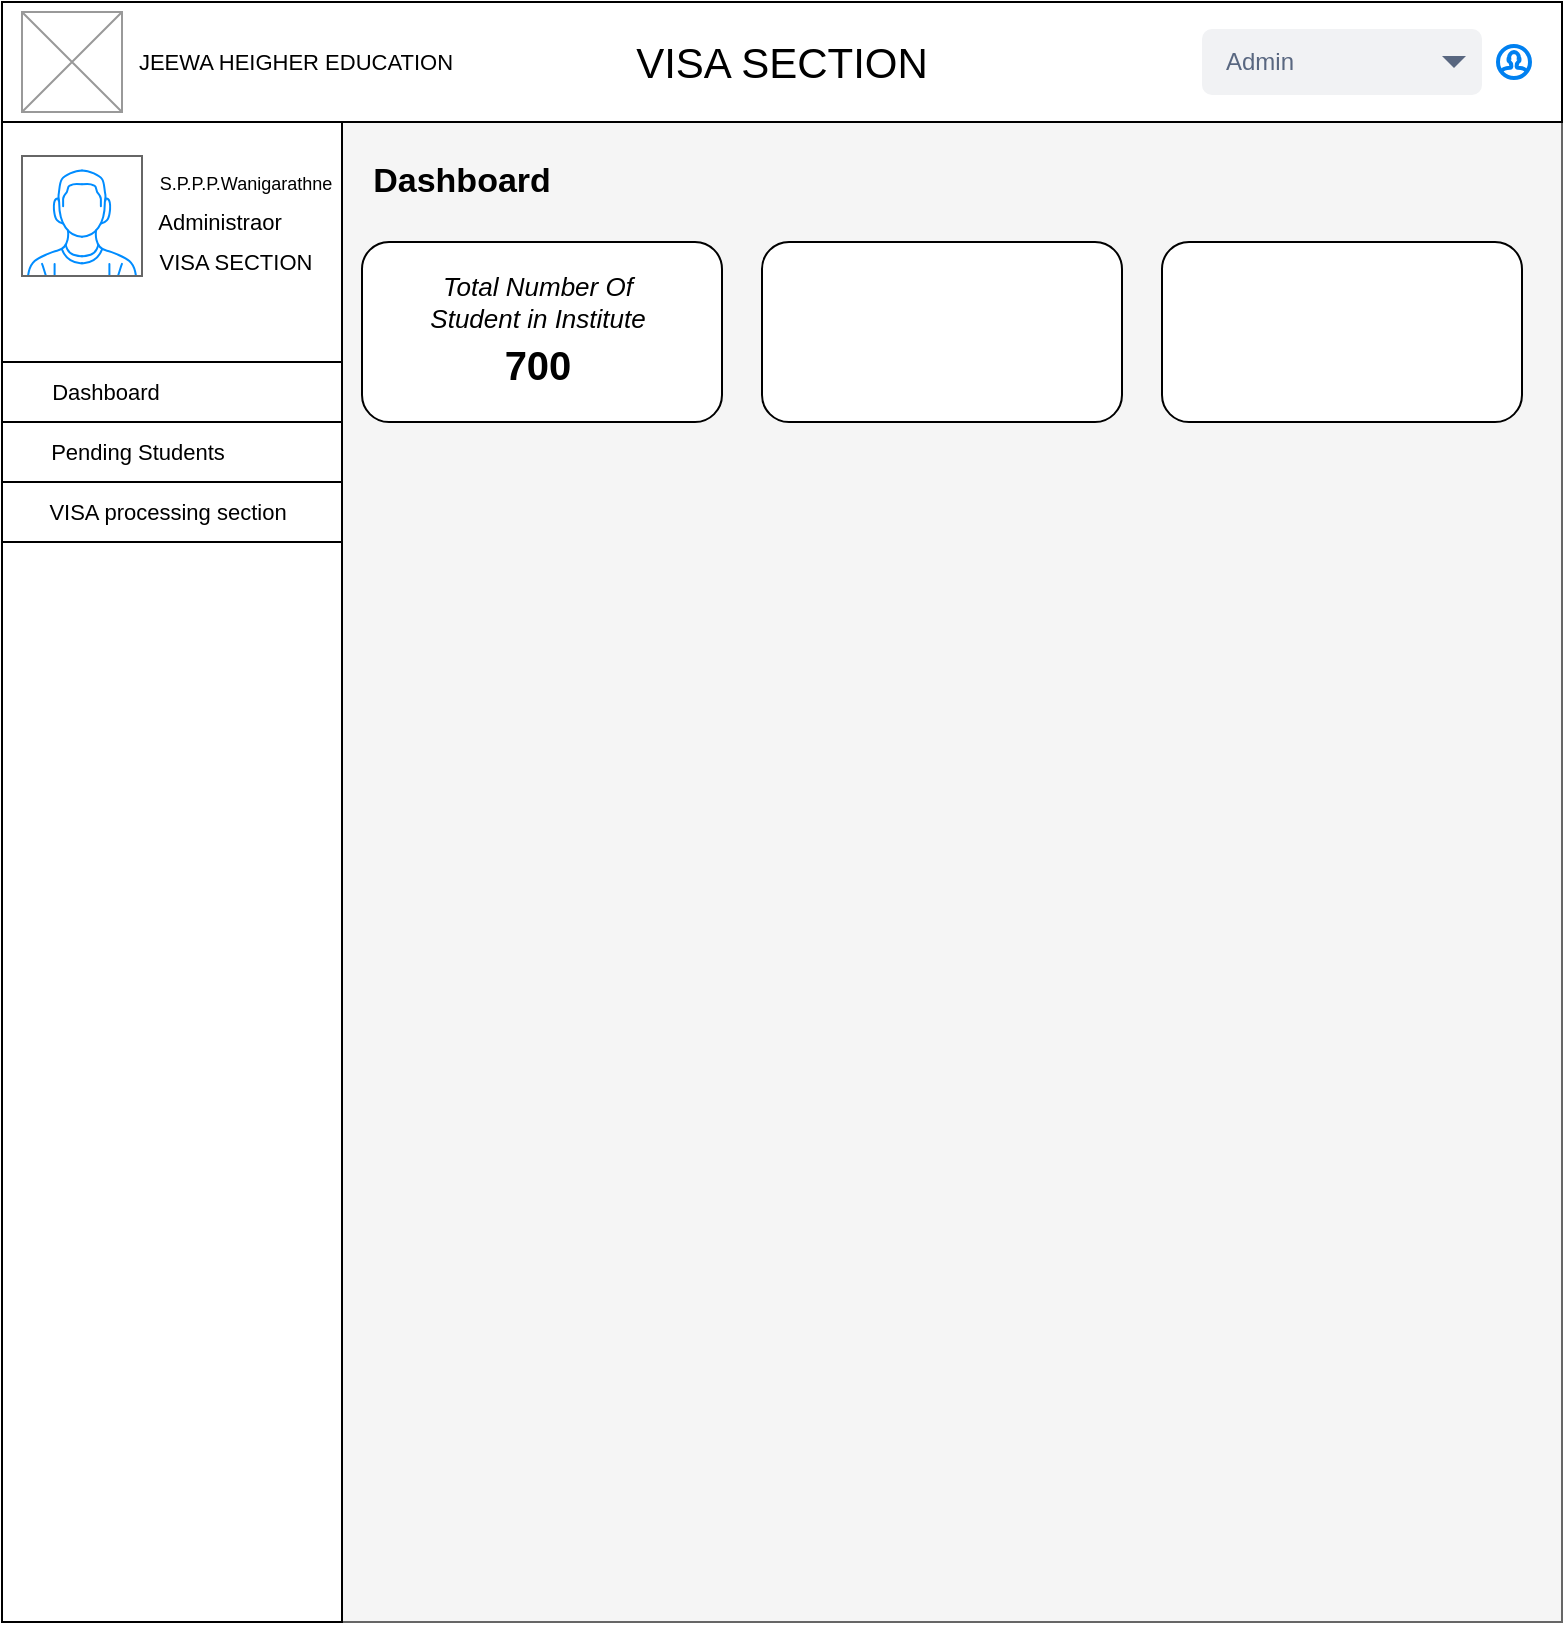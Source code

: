 <mxfile version="13.6.1" type="github">
  <diagram id="V1DRkbgqIuq1GjUcm-6I" name="Page-1">
    <mxGraphModel dx="868" dy="462" grid="1" gridSize="10" guides="1" tooltips="1" connect="1" arrows="1" fold="1" page="1" pageScale="1" pageWidth="850" pageHeight="1100" math="0" shadow="0">
      <root>
        <mxCell id="0" />
        <mxCell id="1" parent="0" />
        <mxCell id="gxiQALe_LzAvQSR3Tb8f-4" value="" style="rounded=0;whiteSpace=wrap;html=1;fillColor=#f5f5f5;strokeColor=#666666;fontColor=#333333;" vertex="1" parent="1">
          <mxGeometry x="30" y="20" width="780" height="810" as="geometry" />
        </mxCell>
        <mxCell id="gxiQALe_LzAvQSR3Tb8f-9" value="" style="rounded=0;whiteSpace=wrap;html=1;" vertex="1" parent="1">
          <mxGeometry x="30" y="20" width="780" height="60" as="geometry" />
        </mxCell>
        <mxCell id="gxiQALe_LzAvQSR3Tb8f-32" value="" style="verticalLabelPosition=bottom;shadow=0;dashed=0;align=center;html=1;verticalAlign=top;strokeWidth=1;shape=mxgraph.mockup.graphics.simpleIcon;strokeColor=#999999;fontSize=14;" vertex="1" parent="1">
          <mxGeometry x="40" y="25" width="50" height="50" as="geometry" />
        </mxCell>
        <mxCell id="gxiQALe_LzAvQSR3Tb8f-33" value="JEEWA HEIGHER EDUCATION" style="text;html=1;strokeColor=none;fillColor=none;align=center;verticalAlign=middle;whiteSpace=wrap;rounded=0;fontSize=11;" vertex="1" parent="1">
          <mxGeometry x="62" y="40" width="230" height="20" as="geometry" />
        </mxCell>
        <mxCell id="gxiQALe_LzAvQSR3Tb8f-38" value="" style="html=1;verticalLabelPosition=bottom;align=center;labelBackgroundColor=#ffffff;verticalAlign=top;strokeWidth=2;strokeColor=#0080F0;shadow=0;dashed=0;shape=mxgraph.ios7.icons.user;fontSize=14;" vertex="1" parent="1">
          <mxGeometry x="778" y="42" width="16" height="16" as="geometry" />
        </mxCell>
        <mxCell id="gxiQALe_LzAvQSR3Tb8f-39" value="Admin" style="rounded=1;fillColor=#F1F2F4;strokeColor=none;html=1;fontColor=#596780;align=left;fontSize=12;spacingLeft=10" vertex="1" parent="1">
          <mxGeometry x="630" y="33.5" width="140" height="33" as="geometry" />
        </mxCell>
        <mxCell id="gxiQALe_LzAvQSR3Tb8f-40" value="" style="shape=triangle;direction=south;fillColor=#596780;strokeColor=none;html=1" vertex="1" parent="gxiQALe_LzAvQSR3Tb8f-39">
          <mxGeometry x="1" y="0.5" width="12" height="6" relative="1" as="geometry">
            <mxPoint x="-20" y="-3" as="offset" />
          </mxGeometry>
        </mxCell>
        <mxCell id="gxiQALe_LzAvQSR3Tb8f-42" value="&lt;font style=&quot;font-size: 21px&quot;&gt;VISA SECTION&lt;/font&gt;" style="text;html=1;strokeColor=none;fillColor=none;align=center;verticalAlign=middle;whiteSpace=wrap;rounded=0;fontSize=14;" vertex="1" parent="1">
          <mxGeometry x="260" y="30" width="320" height="40" as="geometry" />
        </mxCell>
        <mxCell id="gxiQALe_LzAvQSR3Tb8f-61" value="" style="rounded=0;whiteSpace=wrap;html=1;fontSize=11;" vertex="1" parent="1">
          <mxGeometry x="30" y="80" width="170" height="750" as="geometry" />
        </mxCell>
        <mxCell id="gxiQALe_LzAvQSR3Tb8f-62" value="" style="verticalLabelPosition=bottom;shadow=0;dashed=0;align=center;html=1;verticalAlign=top;strokeWidth=1;shape=mxgraph.mockup.containers.userMale;strokeColor=#666666;strokeColor2=#008cff;fontSize=11;" vertex="1" parent="1">
          <mxGeometry x="40" y="97" width="60" height="60" as="geometry" />
        </mxCell>
        <mxCell id="gxiQALe_LzAvQSR3Tb8f-63" value="&lt;font style=&quot;font-size: 9px&quot;&gt;S.P.P.P.Wanigarathne&lt;/font&gt;" style="text;html=1;strokeColor=none;fillColor=none;align=center;verticalAlign=middle;whiteSpace=wrap;rounded=0;fontSize=11;" vertex="1" parent="1">
          <mxGeometry x="132" y="100" width="40" height="20" as="geometry" />
        </mxCell>
        <mxCell id="gxiQALe_LzAvQSR3Tb8f-65" value="Administraor" style="text;html=1;strokeColor=none;fillColor=none;align=center;verticalAlign=middle;whiteSpace=wrap;rounded=0;fontSize=11;" vertex="1" parent="1">
          <mxGeometry x="119" y="120" width="40" height="20" as="geometry" />
        </mxCell>
        <mxCell id="gxiQALe_LzAvQSR3Tb8f-66" value="VISA SECTION" style="text;html=1;strokeColor=none;fillColor=none;align=center;verticalAlign=middle;whiteSpace=wrap;rounded=0;fontSize=11;" vertex="1" parent="1">
          <mxGeometry x="107" y="140" width="80" height="20" as="geometry" />
        </mxCell>
        <mxCell id="gxiQALe_LzAvQSR3Tb8f-67" value="" style="rounded=0;whiteSpace=wrap;html=1;fontSize=11;" vertex="1" parent="1">
          <mxGeometry x="30" y="200" width="170" height="30" as="geometry" />
        </mxCell>
        <mxCell id="gxiQALe_LzAvQSR3Tb8f-68" value="Dashboard" style="text;html=1;strokeColor=none;fillColor=none;align=center;verticalAlign=middle;whiteSpace=wrap;rounded=0;fontSize=11;" vertex="1" parent="1">
          <mxGeometry x="62" y="205" width="40" height="20" as="geometry" />
        </mxCell>
        <mxCell id="gxiQALe_LzAvQSR3Tb8f-69" value="&lt;font style=&quot;font-size: 17px&quot;&gt;&lt;b&gt;Dashboard&lt;/b&gt;&lt;/font&gt;" style="text;html=1;strokeColor=none;fillColor=none;align=center;verticalAlign=middle;whiteSpace=wrap;rounded=0;fontSize=11;" vertex="1" parent="1">
          <mxGeometry x="240" y="100" width="40" height="20" as="geometry" />
        </mxCell>
        <mxCell id="gxiQALe_LzAvQSR3Tb8f-70" value="" style="rounded=1;whiteSpace=wrap;html=1;fontSize=11;" vertex="1" parent="1">
          <mxGeometry x="210" y="140" width="180" height="90" as="geometry" />
        </mxCell>
        <mxCell id="gxiQALe_LzAvQSR3Tb8f-71" value="" style="rounded=1;whiteSpace=wrap;html=1;fontSize=11;" vertex="1" parent="1">
          <mxGeometry x="410" y="140" width="180" height="90" as="geometry" />
        </mxCell>
        <mxCell id="gxiQALe_LzAvQSR3Tb8f-72" value="" style="rounded=1;whiteSpace=wrap;html=1;fontSize=11;" vertex="1" parent="1">
          <mxGeometry x="610" y="140" width="180" height="90" as="geometry" />
        </mxCell>
        <mxCell id="gxiQALe_LzAvQSR3Tb8f-73" value="&lt;font style=&quot;font-size: 13px&quot;&gt;&lt;i&gt;Total Number Of Student in Institute&lt;/i&gt;&lt;/font&gt;" style="text;html=1;strokeColor=none;fillColor=none;align=center;verticalAlign=middle;whiteSpace=wrap;rounded=0;fontSize=11;" vertex="1" parent="1">
          <mxGeometry x="238" y="140" width="120" height="60" as="geometry" />
        </mxCell>
        <mxCell id="gxiQALe_LzAvQSR3Tb8f-74" value="&lt;b&gt;&lt;font style=&quot;font-size: 20px&quot;&gt;700&lt;/font&gt;&lt;/b&gt;" style="text;html=1;strokeColor=none;fillColor=none;align=center;verticalAlign=middle;whiteSpace=wrap;rounded=0;fontSize=11;" vertex="1" parent="1">
          <mxGeometry x="278" y="191" width="40" height="20" as="geometry" />
        </mxCell>
        <mxCell id="gxiQALe_LzAvQSR3Tb8f-75" value="" style="rounded=0;whiteSpace=wrap;html=1;fontSize=11;" vertex="1" parent="1">
          <mxGeometry x="30" y="230" width="170" height="30" as="geometry" />
        </mxCell>
        <mxCell id="gxiQALe_LzAvQSR3Tb8f-76" value="" style="rounded=0;whiteSpace=wrap;html=1;fontSize=11;" vertex="1" parent="1">
          <mxGeometry x="30" y="260" width="170" height="30" as="geometry" />
        </mxCell>
        <mxCell id="gxiQALe_LzAvQSR3Tb8f-77" value="Pending Students" style="text;html=1;strokeColor=none;fillColor=none;align=center;verticalAlign=middle;whiteSpace=wrap;rounded=0;fontSize=11;" vertex="1" parent="1">
          <mxGeometry x="48" y="235" width="100" height="20" as="geometry" />
        </mxCell>
        <mxCell id="gxiQALe_LzAvQSR3Tb8f-78" value="VISA processing section" style="text;html=1;strokeColor=none;fillColor=none;align=center;verticalAlign=middle;whiteSpace=wrap;rounded=0;fontSize=11;" vertex="1" parent="1">
          <mxGeometry x="51" y="265" width="124" height="20" as="geometry" />
        </mxCell>
      </root>
    </mxGraphModel>
  </diagram>
</mxfile>
